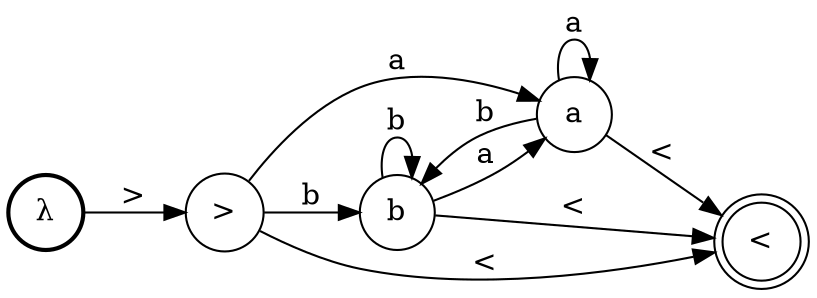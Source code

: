 digraph G {
rankdir=LR;
node [shape=circle]
0 [label="b"]
1 [shape=doublecircle label="<"]
2 [label=">"]
3 [style=bold label="λ"]
4 [label="a"]
2 -> 0 [label="b"]
2 -> 1 [label="<"]
0 -> 1 [label="<"]
0 -> 0 [label="b"]
4 -> 4 [label="a"]
2 -> 4 [label="a"]
0 -> 4 [label="a"]
3 -> 2 [label=">"]
4 -> 1 [label="<"]
4 -> 0 [label="b"]
}
